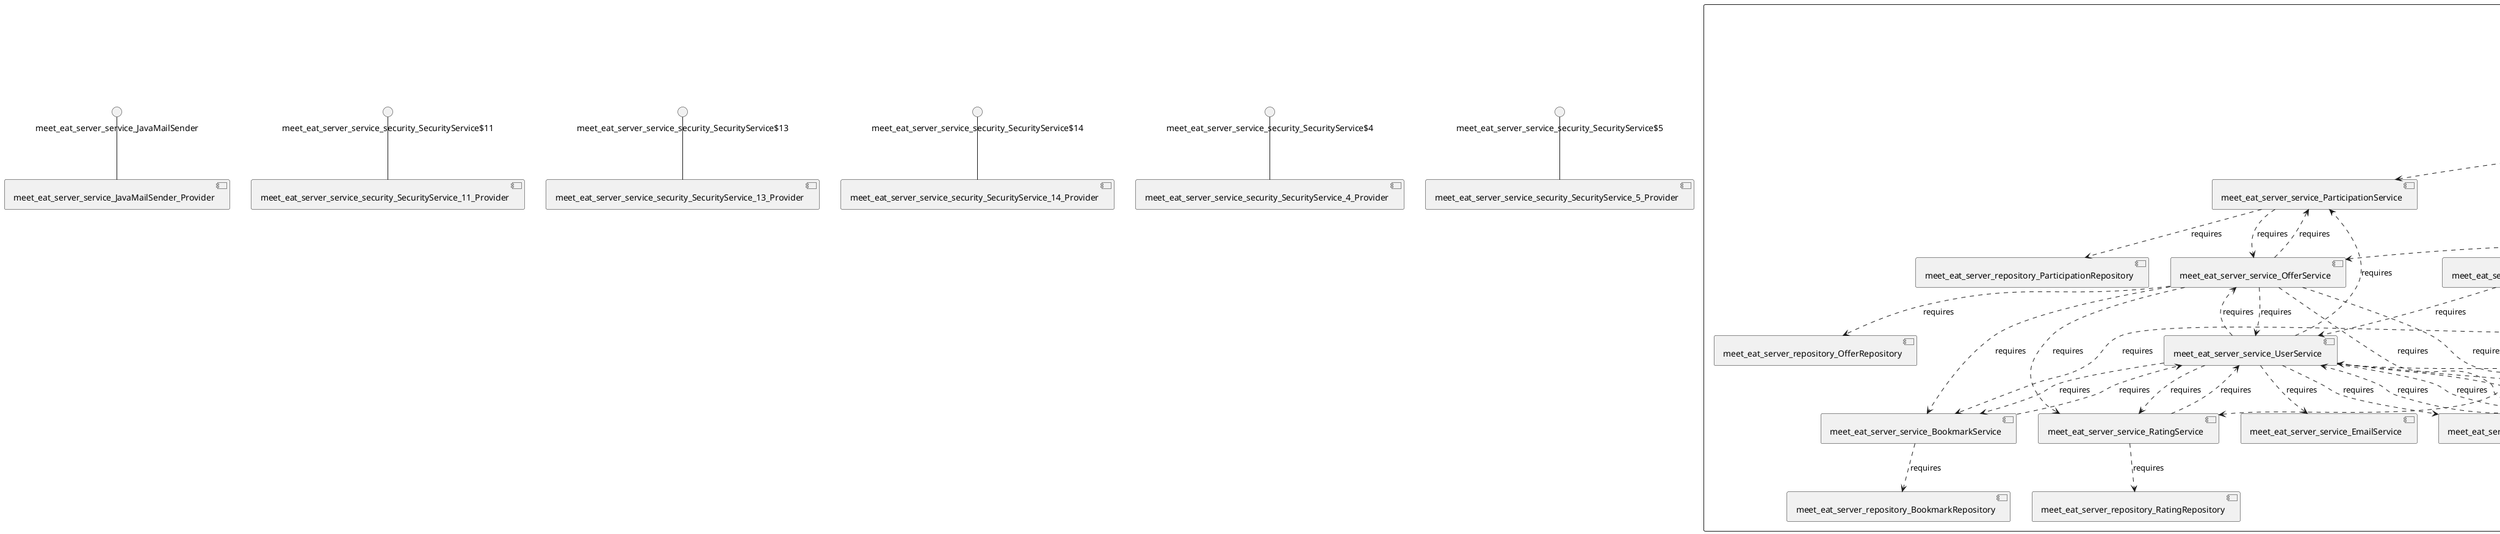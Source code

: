 @startuml
skinparam fixCircleLabelOverlapping true
skinparam componentStyle uml2
component "meet_eat_server\n\n\n\n\n\n" {
[meet_eat_server_repository_ParticipationRepository]
[meet_eat_server_service_ParticipationService]
[meet_eat_server_service_UserService]
[meet_eat_server_repository_TagRepository]
[meet_eat_server_service_TokenService]
[meet_eat_server_repository_RatingRepository]
[meet_eat_server_controller_RatingController]
[meet_eat_server_repository_BookmarkRepository]
[meet_eat_server_service_security_OfferSecurityService]
[meet_eat_server_repository_ReportRepository]
[meet_eat_server_service_security_UserSecurityService]
[meet_eat_server_service_security_TagSecurityService]
[meet_eat_server_service_OfferService]
[meet_eat_server_controller_UserController]
[meet_eat_server_service_security_BookmarkSecurityService]
[meet_eat_server_service_EmailService]
[meet_eat_server_repository_TokenRepository]
[meet_eat_server_controller_SubscriptionController]
[meet_eat_server_service_ReportService]
[meet_eat_server_repository_UserRepository]
[meet_eat_server_service_security_ParticipationSecurityService]
[meet_eat_server_controller_BookmarkController]
[meet_eat_server_service_BookmarkService]
[meet_eat_server_service_RatingService]
[meet_eat_server_service_security_RatingSecurityService]
[meet_eat_server_service_security_TokenSecurityService]
[meet_eat_server_service_SubscriptionService]
[meet_eat_server_repository_SubscriptionRepository]
[meet_eat_server_controller_ParticipationController]
[meet_eat_server_controller_TokenController]
[meet_eat_server_controller_TagController]
[meet_eat_server_repository_OfferRepository]
[meet_eat_server_service_TagService]
[meet_eat_server_service_security_SubscriptionSecurityService]
[meet_eat_server_service_security_ReportSecurityService]
[meet_eat_server_controller_OfferController]
[meet_eat_server_controller_ReportController]
[meet_eat_server_service_security_UserSecurityService]..>[meet_eat_server_service_TokenService] : requires
[meet_eat_server_controller_RatingController]..>[meet_eat_server_service_RatingService] : requires
[meet_eat_server_service_OfferService]..>[meet_eat_server_service_ReportService] : requires
[meet_eat_server_controller_RatingController]..>[meet_eat_server_service_security_SubscriptionSecurityService] : requires
[meet_eat_server_service_UserService]..>[meet_eat_server_service_BookmarkService] : requires
[meet_eat_server_controller_BookmarkController]..>[meet_eat_server_service_security_TokenSecurityService] : requires
[meet_eat_server_controller_SubscriptionController]..>[meet_eat_server_service_SubscriptionService] : requires
[meet_eat_server_controller_RatingController]..>[meet_eat_server_service_security_BookmarkSecurityService] : requires
[meet_eat_server_service_UserService]..>[meet_eat_server_service_TokenService] : requires
[meet_eat_server_controller_ReportController]..>[meet_eat_server_service_security_SubscriptionSecurityService] : requires
[meet_eat_server_controller_RatingController]..>[meet_eat_server_service_security_OfferSecurityService] : requires
[meet_eat_server_controller_OfferController]..>[meet_eat_server_service_security_OfferSecurityService] : requires
[meet_eat_server_service_UserService]..>[meet_eat_server_service_ReportService] : requires
[meet_eat_server_controller_BookmarkController]..>[meet_eat_server_service_security_RatingSecurityService] : requires
[meet_eat_server_controller_SubscriptionController]..>[meet_eat_server_service_security_OfferSecurityService] : requires
[meet_eat_server_service_OfferService]..>[meet_eat_server_service_BookmarkService] : requires
[meet_eat_server_controller_RatingController]..>[meet_eat_server_service_security_TagSecurityService] : requires
[meet_eat_server_service_TokenService]..>[meet_eat_server_service_UserService] : requires
[meet_eat_server_controller_ParticipationController]..>[meet_eat_server_service_security_OfferSecurityService] : requires
[meet_eat_server_controller_ParticipationController]..>[meet_eat_server_service_security_UserSecurityService] : requires
[meet_eat_server_controller_BookmarkController]..>[meet_eat_server_service_security_TagSecurityService] : requires
[meet_eat_server_controller_ParticipationController]..>[meet_eat_server_service_security_SubscriptionSecurityService] : requires
[meet_eat_server_controller_ReportController]..>[meet_eat_server_service_security_OfferSecurityService] : requires
[meet_eat_server_controller_TagController]..>[meet_eat_server_service_security_TagSecurityService] : requires
[meet_eat_server_service_security_TokenSecurityService]..>[meet_eat_server_service_TokenService] : requires
[meet_eat_server_controller_SubscriptionController]..>[meet_eat_server_service_security_SubscriptionSecurityService] : requires
[meet_eat_server_controller_ReportController]..>[meet_eat_server_service_security_UserSecurityService] : requires
[meet_eat_server_controller_BookmarkController]..>[meet_eat_server_service_security_SubscriptionSecurityService] : requires
[meet_eat_server_controller_RatingController]..>[meet_eat_server_service_security_RatingSecurityService] : requires
[meet_eat_server_controller_BookmarkController]..>[meet_eat_server_service_security_OfferSecurityService] : requires
[meet_eat_server_controller_BookmarkController]..>[meet_eat_server_service_BookmarkService] : requires
[meet_eat_server_controller_ParticipationController]..>[meet_eat_server_service_security_ParticipationSecurityService] : requires
[meet_eat_server_service_TokenService]..>[meet_eat_server_repository_TokenRepository] : requires
[meet_eat_server_service_UserService]..>[meet_eat_server_service_ParticipationService] : requires
[meet_eat_server_service_security_BookmarkSecurityService]..>[meet_eat_server_service_TokenService] : requires
[meet_eat_server_controller_SubscriptionController]..>[meet_eat_server_service_security_OfferSecurityService] : requires
[meet_eat_server_service_security_ReportSecurityService]..>[meet_eat_server_service_TokenService] : requires
[meet_eat_server_service_RatingService]..>[meet_eat_server_service_UserService] : requires
[meet_eat_server_service_TagService]..>[meet_eat_server_repository_TagRepository] : requires
[meet_eat_server_controller_RatingController]..>[meet_eat_server_service_security_UserSecurityService] : requires
[meet_eat_server_controller_RatingController]..>[meet_eat_server_service_security_TokenSecurityService] : requires
[meet_eat_server_controller_ReportController]..>[meet_eat_server_service_security_BookmarkSecurityService] : requires
[meet_eat_server_service_OfferService]..>[meet_eat_server_service_RatingService] : requires
[meet_eat_server_service_UserService]..>[meet_eat_server_service_EmailService] : requires
[meet_eat_server_service_security_TagSecurityService]..>[meet_eat_server_service_TokenService] : requires
[meet_eat_server_controller_TagController]..>[meet_eat_server_service_TagService] : requires
[meet_eat_server_controller_BookmarkController]..>[meet_eat_server_service_security_BookmarkSecurityService] : requires
[meet_eat_server_controller_ParticipationController]..>[meet_eat_server_service_ParticipationService] : requires
[meet_eat_server_service_BookmarkService]..>[meet_eat_server_service_UserService] : requires
[meet_eat_server_service_OfferService]..>[meet_eat_server_service_SubscriptionService] : requires
[meet_eat_server_controller_ParticipationController]..>[meet_eat_server_service_security_RatingSecurityService] : requires
[meet_eat_server_controller_ParticipationController]..>[meet_eat_server_service_security_TokenSecurityService] : requires
[meet_eat_server_controller_SubscriptionController]..>[meet_eat_server_service_security_ReportSecurityService] : requires
[meet_eat_server_service_RatingService]..>[meet_eat_server_repository_RatingRepository] : requires
[meet_eat_server_controller_RatingController]..>[meet_eat_server_service_security_ParticipationSecurityService] : requires
[meet_eat_server_service_OfferService]..>[meet_eat_server_service_UserService] : requires
[meet_eat_server_controller_UserController]..>[meet_eat_server_service_UserService] : requires
[meet_eat_server_controller_ParticipationController]..>[meet_eat_server_service_security_ReportSecurityService] : requires
[meet_eat_server_controller_BookmarkController]..>[meet_eat_server_service_security_UserSecurityService] : requires
[meet_eat_server_controller_SubscriptionController]..>[meet_eat_server_service_security_RatingSecurityService] : requires
[meet_eat_server_controller_ReportController]..>[meet_eat_server_service_ReportService] : requires
[meet_eat_server_controller_ReportController]..>[meet_eat_server_service_security_RatingSecurityService] : requires
[meet_eat_server_service_UserService]..>[meet_eat_server_repository_UserRepository] : requires
[meet_eat_server_controller_ReportController]..>[meet_eat_server_service_security_TokenSecurityService] : requires
[meet_eat_server_controller_RatingController]..>[meet_eat_server_service_security_OfferSecurityService] : requires
[meet_eat_server_service_BookmarkService]..>[meet_eat_server_repository_BookmarkRepository] : requires
[meet_eat_server_service_UserService]..>[meet_eat_server_service_SubscriptionService] : requires
[meet_eat_server_controller_ReportController]..>[meet_eat_server_service_security_ReportSecurityService] : requires
[meet_eat_server_service_security_RatingSecurityService]..>[meet_eat_server_service_TokenService] : requires
[meet_eat_server_service_ParticipationService]..>[meet_eat_server_service_OfferService] : requires
[meet_eat_server_controller_SubscriptionController]..>[meet_eat_server_service_security_ParticipationSecurityService] : requires
[meet_eat_server_controller_BookmarkController]..>[meet_eat_server_service_security_OfferSecurityService] : requires
[meet_eat_server_service_ReportService]..>[meet_eat_server_repository_ReportRepository] : requires
[meet_eat_server_controller_BookmarkController]..>[meet_eat_server_service_security_ParticipationSecurityService] : requires
[meet_eat_server_controller_ParticipationController]..>[meet_eat_server_service_security_TagSecurityService] : requires
[meet_eat_server_controller_TokenController]..>[meet_eat_server_service_security_TokenSecurityService] : requires
[meet_eat_server_controller_SubscriptionController]..>[meet_eat_server_service_security_TagSecurityService] : requires
[meet_eat_server_service_security_OfferSecurityService]..>[meet_eat_server_service_TokenService] : requires
[meet_eat_server_controller_UserController]..>[meet_eat_server_service_security_UserSecurityService] : requires
[meet_eat_server_service_ParticipationService]..>[meet_eat_server_repository_ParticipationRepository] : requires
[meet_eat_server_controller_ReportController]..>[meet_eat_server_service_security_OfferSecurityService] : requires
[meet_eat_server_service_security_SubscriptionSecurityService]..>[meet_eat_server_service_TokenService] : requires
[meet_eat_server_service_security_ParticipationSecurityService]..>[meet_eat_server_service_TokenService] : requires
[meet_eat_server_service_SubscriptionService]..>[meet_eat_server_service_UserService] : requires
[meet_eat_server_controller_ReportController]..>[meet_eat_server_service_security_TagSecurityService] : requires
[meet_eat_server_controller_ParticipationController]..>[meet_eat_server_service_security_BookmarkSecurityService] : requires
[meet_eat_server_service_OfferService]..>[meet_eat_server_repository_OfferRepository] : requires
[meet_eat_server_controller_RatingController]..>[meet_eat_server_service_security_ReportSecurityService] : requires
[meet_eat_server_controller_ParticipationController]..>[meet_eat_server_service_security_OfferSecurityService] : requires
[meet_eat_server_controller_SubscriptionController]..>[meet_eat_server_service_security_UserSecurityService] : requires
[meet_eat_server_service_OfferService]..>[meet_eat_server_service_ParticipationService] : requires
[meet_eat_server_controller_ReportController]..>[meet_eat_server_service_security_ParticipationSecurityService] : requires
[meet_eat_server_controller_SubscriptionController]..>[meet_eat_server_service_security_TokenSecurityService] : requires
[meet_eat_server_controller_BookmarkController]..>[meet_eat_server_service_security_ReportSecurityService] : requires
[meet_eat_server_controller_OfferController]..>[meet_eat_server_service_OfferService] : requires
[meet_eat_server_service_UserService]..>[meet_eat_server_service_OfferService] : requires
[meet_eat_server_service_SubscriptionService]..>[meet_eat_server_repository_SubscriptionRepository] : requires
[meet_eat_server_service_UserService]..>[meet_eat_server_service_RatingService] : requires
[meet_eat_server_controller_TokenController]..>[meet_eat_server_service_TokenService] : requires
[meet_eat_server_controller_SubscriptionController]..>[meet_eat_server_service_security_BookmarkSecurityService] : requires
}
interface "meet_eat_server_service_JavaMailSender" as interface.meet_eat_server_service_JavaMailSender
interface.meet_eat_server_service_JavaMailSender--[meet_eat_server_service_JavaMailSender_Provider]
interface "meet_eat_server_service_security_SecurityService$11" as interface.meet_eat_server_service_security_SecurityService_11
interface.meet_eat_server_service_security_SecurityService_11--[meet_eat_server_service_security_SecurityService_11_Provider]
interface "meet_eat_server_service_security_SecurityService$13" as interface.meet_eat_server_service_security_SecurityService_13
interface.meet_eat_server_service_security_SecurityService_13--[meet_eat_server_service_security_SecurityService_13_Provider]
interface "meet_eat_server_service_security_SecurityService$14" as interface.meet_eat_server_service_security_SecurityService_14
interface.meet_eat_server_service_security_SecurityService_14--[meet_eat_server_service_security_SecurityService_14_Provider]
interface "meet_eat_server_service_security_SecurityService$4" as interface.meet_eat_server_service_security_SecurityService_4
interface.meet_eat_server_service_security_SecurityService_4--[meet_eat_server_service_security_SecurityService_4_Provider]
interface "meet_eat_server_service_security_SecurityService$5" as interface.meet_eat_server_service_security_SecurityService_5
interface.meet_eat_server_service_security_SecurityService_5--[meet_eat_server_service_security_SecurityService_5_Provider]

@enduml

